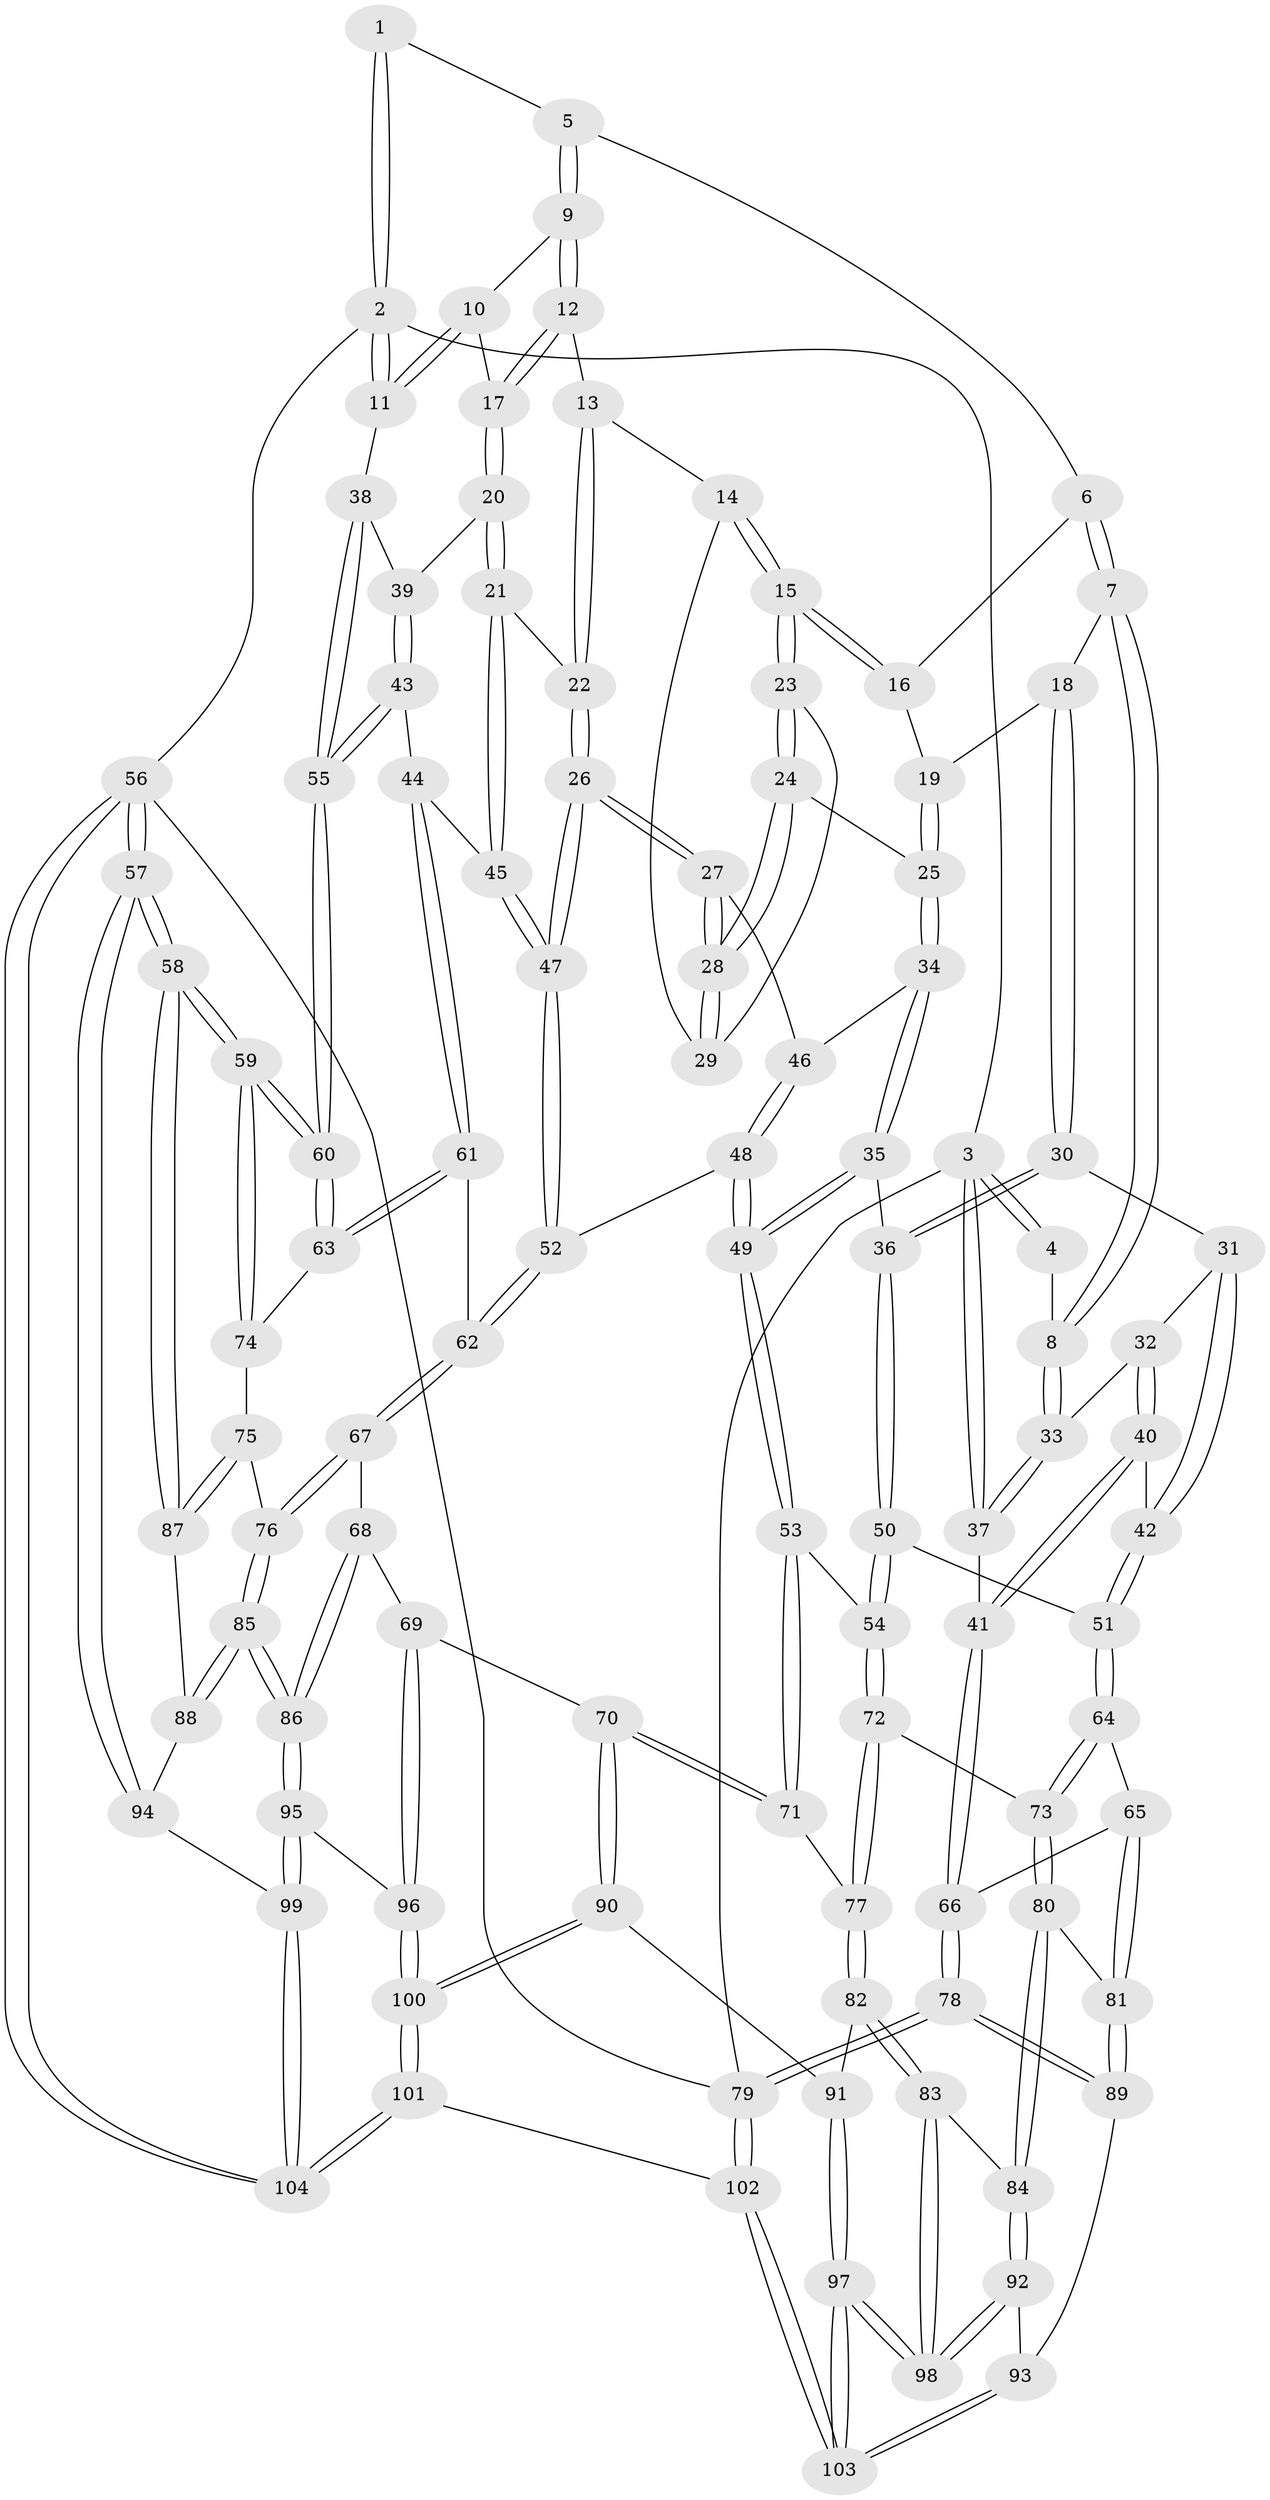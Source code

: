 // coarse degree distribution, {2: 0.14285714285714285, 4: 0.15873015873015872, 3: 0.5714285714285714, 5: 0.09523809523809523, 6: 0.031746031746031744}
// Generated by graph-tools (version 1.1) at 2025/54/03/04/25 22:54:21]
// undirected, 104 vertices, 257 edges
graph export_dot {
  node [color=gray90,style=filled];
  1 [pos="+0.533971044206383+0"];
  2 [pos="+1+0"];
  3 [pos="+0+0"];
  4 [pos="+0.08716061672191226+0"];
  5 [pos="+0.5348348555786822+0"];
  6 [pos="+0.4825932536881018+0"];
  7 [pos="+0.23798746167655596+0.15129727779940635"];
  8 [pos="+0.18500760660511628+0.14212191261071105"];
  9 [pos="+0.6224063499037384+0.025846355272106804"];
  10 [pos="+0.8515624038768098+0.07005078467791208"];
  11 [pos="+1+0"];
  12 [pos="+0.650631973712965+0.10717927369984044"];
  13 [pos="+0.6503877501491573+0.10824345837606675"];
  14 [pos="+0.5739119242550476+0.21208018392485312"];
  15 [pos="+0.46012750703874394+0.21018717494216552"];
  16 [pos="+0.45020543190119444+0.10683265762764163"];
  17 [pos="+0.792296383004478+0.18502453536716082"];
  18 [pos="+0.2979211672119174+0.19537237875129163"];
  19 [pos="+0.3269610637687345+0.19497180830748415"];
  20 [pos="+0.8412531691001137+0.25501589438752664"];
  21 [pos="+0.8182963200684465+0.2786812294402551"];
  22 [pos="+0.6618156559336862+0.21707356350257018"];
  23 [pos="+0.4487289158786927+0.26713631236638563"];
  24 [pos="+0.44746210892419763+0.27096176112052667"];
  25 [pos="+0.4274417116287747+0.29009910156817026"];
  26 [pos="+0.6595359326973523+0.379920490265076"];
  27 [pos="+0.5987464594343136+0.33101846901842086"];
  28 [pos="+0.5824075336514499+0.3141040796971042"];
  29 [pos="+0.5706401699535816+0.23447802353496286"];
  30 [pos="+0.2950306250947896+0.3287848597848385"];
  31 [pos="+0.20116094256906042+0.2697950166545494"];
  32 [pos="+0.18418091778589069+0.24876933397701273"];
  33 [pos="+0.17746940285201773+0.1525260578387726"];
  34 [pos="+0.416409492502496+0.3125665661367204"];
  35 [pos="+0.3744632775512908+0.3499864601771412"];
  36 [pos="+0.3152499687317104+0.3646776701411584"];
  37 [pos="+0+0.29010485147108117"];
  38 [pos="+1+0"];
  39 [pos="+0.8446406894987527+0.25493180688275846"];
  40 [pos="+0.03463123398471774+0.39330562665155683"];
  41 [pos="+0+0.3754245231846324"];
  42 [pos="+0.16069849991403473+0.43924600344494075"];
  43 [pos="+0.97082525772956+0.4066051357163081"];
  44 [pos="+0.9666569556606346+0.4086610166377667"];
  45 [pos="+0.732781105496449+0.3794326243021895"];
  46 [pos="+0.474314588945139+0.35527433237026984"];
  47 [pos="+0.6832698420463204+0.4219896832752098"];
  48 [pos="+0.5675922505056247+0.4726611497635405"];
  49 [pos="+0.49595856583823095+0.5190310456628978"];
  50 [pos="+0.23705061623986112+0.4770020896204062"];
  51 [pos="+0.23334985690846483+0.47909314008646803"];
  52 [pos="+0.6812167735482935+0.43412265993295673"];
  53 [pos="+0.47724566937607527+0.5464429950723922"];
  54 [pos="+0.4687439916201028+0.5469807198102982"];
  55 [pos="+1+0.4368569869336244"];
  56 [pos="+1+1"];
  57 [pos="+1+1"];
  58 [pos="+1+1"];
  59 [pos="+1+0.9688128404269519"];
  60 [pos="+1+0.4657138798651397"];
  61 [pos="+0.8493584976366495+0.49984153187817193"];
  62 [pos="+0.7106991946191688+0.4781772112448886"];
  63 [pos="+0.924075764173996+0.5961601474363515"];
  64 [pos="+0.23115049533489979+0.49265804852209055"];
  65 [pos="+0.06730255114489532+0.6232633918569223"];
  66 [pos="+0+0.5101366099073159"];
  67 [pos="+0.717362050439556+0.6107366904988563"];
  68 [pos="+0.6715095103006795+0.6579648651196787"];
  69 [pos="+0.5834610687675248+0.7142616282889381"];
  70 [pos="+0.5519499425745863+0.7151926650912217"];
  71 [pos="+0.49715285351943195+0.6168599373962484"];
  72 [pos="+0.3167617208939672+0.6587920582523008"];
  73 [pos="+0.256215648070268+0.6181977287934919"];
  74 [pos="+0.9092890411460741+0.6318658462305431"];
  75 [pos="+0.8629161564443166+0.6739564116575746"];
  76 [pos="+0.8073312723620175+0.6710076040028401"];
  77 [pos="+0.34356937014197336+0.7143419669616905"];
  78 [pos="+0+1"];
  79 [pos="+0+1"];
  80 [pos="+0.16060343663645124+0.7163492377207584"];
  81 [pos="+0.12117253152442693+0.7199256768409276"];
  82 [pos="+0.34875498691711143+0.7436397949083176"];
  83 [pos="+0.319146428321614+0.7977315263770921"];
  84 [pos="+0.2508509807666196+0.7987846725652396"];
  85 [pos="+0.7654002581875727+0.7951286381114752"];
  86 [pos="+0.7527113206009325+0.8081534328806665"];
  87 [pos="+0.8871228374305693+0.7312087259742435"];
  88 [pos="+0.8562685892427923+0.7904942991868696"];
  89 [pos="+0+0.9601114737361507"];
  90 [pos="+0.5429264805686496+0.7263437267198173"];
  91 [pos="+0.47026171790619115+0.7518085314579812"];
  92 [pos="+0.18352118316713092+0.8885523424352129"];
  93 [pos="+0.18085871096261447+0.8907686044702328"];
  94 [pos="+0.8606534258951678+0.8027389152322962"];
  95 [pos="+0.7427525030075258+0.8272318353731639"];
  96 [pos="+0.6882093338955189+0.8374114785966208"];
  97 [pos="+0.39798876757191587+0.9533473761843297"];
  98 [pos="+0.36700264173204483+0.9058323709939359"];
  99 [pos="+0.8292269254943051+0.9248619103629745"];
  100 [pos="+0.5296068814897411+1"];
  101 [pos="+0.5126475112981195+1"];
  102 [pos="+0.469253184435321+1"];
  103 [pos="+0.4691528872550956+1"];
  104 [pos="+1+1"];
  1 -- 2;
  1 -- 2;
  1 -- 5;
  2 -- 3;
  2 -- 11;
  2 -- 11;
  2 -- 56;
  3 -- 4;
  3 -- 4;
  3 -- 37;
  3 -- 37;
  3 -- 79;
  4 -- 8;
  5 -- 6;
  5 -- 9;
  5 -- 9;
  6 -- 7;
  6 -- 7;
  6 -- 16;
  7 -- 8;
  7 -- 8;
  7 -- 18;
  8 -- 33;
  8 -- 33;
  9 -- 10;
  9 -- 12;
  9 -- 12;
  10 -- 11;
  10 -- 11;
  10 -- 17;
  11 -- 38;
  12 -- 13;
  12 -- 17;
  12 -- 17;
  13 -- 14;
  13 -- 22;
  13 -- 22;
  14 -- 15;
  14 -- 15;
  14 -- 29;
  15 -- 16;
  15 -- 16;
  15 -- 23;
  15 -- 23;
  16 -- 19;
  17 -- 20;
  17 -- 20;
  18 -- 19;
  18 -- 30;
  18 -- 30;
  19 -- 25;
  19 -- 25;
  20 -- 21;
  20 -- 21;
  20 -- 39;
  21 -- 22;
  21 -- 45;
  21 -- 45;
  22 -- 26;
  22 -- 26;
  23 -- 24;
  23 -- 24;
  23 -- 29;
  24 -- 25;
  24 -- 28;
  24 -- 28;
  25 -- 34;
  25 -- 34;
  26 -- 27;
  26 -- 27;
  26 -- 47;
  26 -- 47;
  27 -- 28;
  27 -- 28;
  27 -- 46;
  28 -- 29;
  28 -- 29;
  30 -- 31;
  30 -- 36;
  30 -- 36;
  31 -- 32;
  31 -- 42;
  31 -- 42;
  32 -- 33;
  32 -- 40;
  32 -- 40;
  33 -- 37;
  33 -- 37;
  34 -- 35;
  34 -- 35;
  34 -- 46;
  35 -- 36;
  35 -- 49;
  35 -- 49;
  36 -- 50;
  36 -- 50;
  37 -- 41;
  38 -- 39;
  38 -- 55;
  38 -- 55;
  39 -- 43;
  39 -- 43;
  40 -- 41;
  40 -- 41;
  40 -- 42;
  41 -- 66;
  41 -- 66;
  42 -- 51;
  42 -- 51;
  43 -- 44;
  43 -- 55;
  43 -- 55;
  44 -- 45;
  44 -- 61;
  44 -- 61;
  45 -- 47;
  45 -- 47;
  46 -- 48;
  46 -- 48;
  47 -- 52;
  47 -- 52;
  48 -- 49;
  48 -- 49;
  48 -- 52;
  49 -- 53;
  49 -- 53;
  50 -- 51;
  50 -- 54;
  50 -- 54;
  51 -- 64;
  51 -- 64;
  52 -- 62;
  52 -- 62;
  53 -- 54;
  53 -- 71;
  53 -- 71;
  54 -- 72;
  54 -- 72;
  55 -- 60;
  55 -- 60;
  56 -- 57;
  56 -- 57;
  56 -- 104;
  56 -- 104;
  56 -- 79;
  57 -- 58;
  57 -- 58;
  57 -- 94;
  57 -- 94;
  58 -- 59;
  58 -- 59;
  58 -- 87;
  58 -- 87;
  59 -- 60;
  59 -- 60;
  59 -- 74;
  59 -- 74;
  60 -- 63;
  60 -- 63;
  61 -- 62;
  61 -- 63;
  61 -- 63;
  62 -- 67;
  62 -- 67;
  63 -- 74;
  64 -- 65;
  64 -- 73;
  64 -- 73;
  65 -- 66;
  65 -- 81;
  65 -- 81;
  66 -- 78;
  66 -- 78;
  67 -- 68;
  67 -- 76;
  67 -- 76;
  68 -- 69;
  68 -- 86;
  68 -- 86;
  69 -- 70;
  69 -- 96;
  69 -- 96;
  70 -- 71;
  70 -- 71;
  70 -- 90;
  70 -- 90;
  71 -- 77;
  72 -- 73;
  72 -- 77;
  72 -- 77;
  73 -- 80;
  73 -- 80;
  74 -- 75;
  75 -- 76;
  75 -- 87;
  75 -- 87;
  76 -- 85;
  76 -- 85;
  77 -- 82;
  77 -- 82;
  78 -- 79;
  78 -- 79;
  78 -- 89;
  78 -- 89;
  79 -- 102;
  79 -- 102;
  80 -- 81;
  80 -- 84;
  80 -- 84;
  81 -- 89;
  81 -- 89;
  82 -- 83;
  82 -- 83;
  82 -- 91;
  83 -- 84;
  83 -- 98;
  83 -- 98;
  84 -- 92;
  84 -- 92;
  85 -- 86;
  85 -- 86;
  85 -- 88;
  85 -- 88;
  86 -- 95;
  86 -- 95;
  87 -- 88;
  88 -- 94;
  89 -- 93;
  90 -- 91;
  90 -- 100;
  90 -- 100;
  91 -- 97;
  91 -- 97;
  92 -- 93;
  92 -- 98;
  92 -- 98;
  93 -- 103;
  93 -- 103;
  94 -- 99;
  95 -- 96;
  95 -- 99;
  95 -- 99;
  96 -- 100;
  96 -- 100;
  97 -- 98;
  97 -- 98;
  97 -- 103;
  97 -- 103;
  99 -- 104;
  99 -- 104;
  100 -- 101;
  100 -- 101;
  101 -- 102;
  101 -- 104;
  101 -- 104;
  102 -- 103;
  102 -- 103;
}
